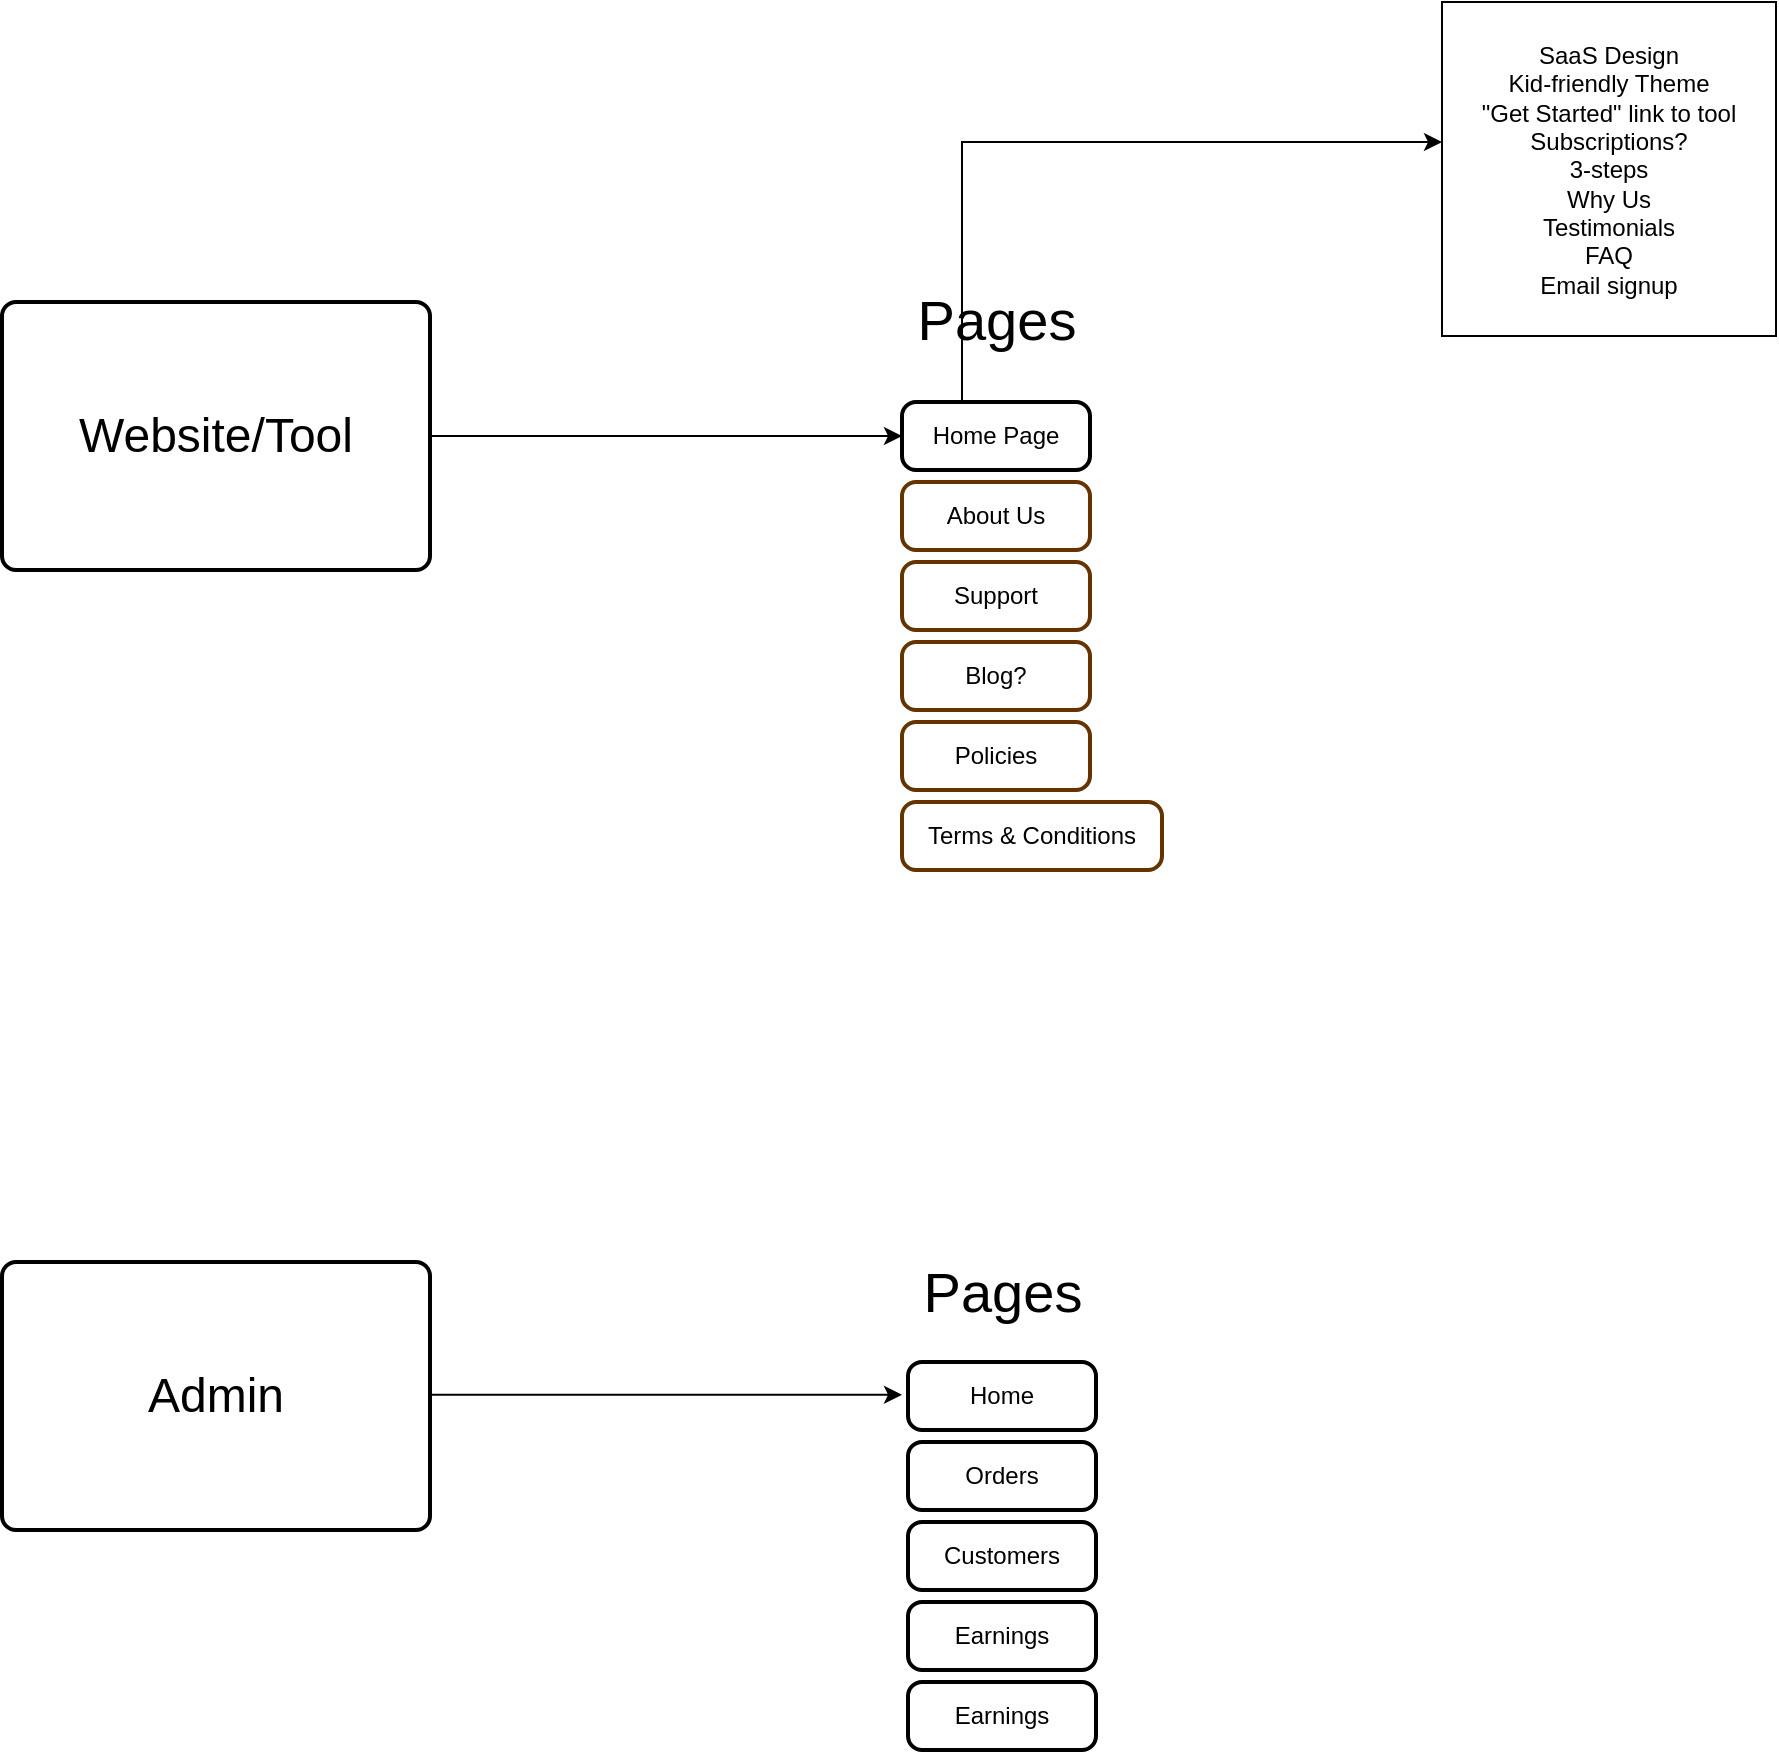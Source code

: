 <mxfile version="24.3.1" type="github">
  <diagram name="Page-1" id="Vd3vyi7NiTdGyAedGPBS">
    <mxGraphModel dx="2216" dy="766" grid="1" gridSize="10" guides="1" tooltips="1" connect="1" arrows="1" fold="1" page="1" pageScale="1" pageWidth="850" pageHeight="1100" math="0" shadow="0">
      <root>
        <mxCell id="0" />
        <mxCell id="1" parent="0" />
        <mxCell id="0hT-b1IgBU58Ld49_TAB-3" style="edgeStyle=orthogonalEdgeStyle;rounded=0;orthogonalLoop=1;jettySize=auto;html=1;" parent="1" edge="1" target="0hT-b1IgBU58Ld49_TAB-7">
          <mxGeometry relative="1" as="geometry">
            <mxPoint x="211.33" y="87.468" as="targetPoint" />
            <mxPoint x="-10" y="220" as="sourcePoint" />
            <Array as="points">
              <mxPoint x="-10" y="80" />
            </Array>
          </mxGeometry>
        </mxCell>
        <mxCell id="2" value="Home Page" style="rounded=1;absoluteArcSize=1;arcSize=14;whiteSpace=wrap;strokeWidth=2;" parent="1" vertex="1">
          <mxGeometry x="-40" y="210" width="94" height="34" as="geometry" />
        </mxCell>
        <mxCell id="jsz7eJaQHbYZsbQFyQcG-19" style="edgeStyle=orthogonalEdgeStyle;rounded=0;orthogonalLoop=1;jettySize=auto;html=1;entryX=0;entryY=0.5;entryDx=0;entryDy=0;" parent="1" source="jsz7eJaQHbYZsbQFyQcG-18" target="2" edge="1">
          <mxGeometry relative="1" as="geometry" />
        </mxCell>
        <mxCell id="jsz7eJaQHbYZsbQFyQcG-18" value="Website/Tool" style="rounded=1;absoluteArcSize=1;arcSize=14;whiteSpace=wrap;strokeWidth=2;fontSize=24;fontStyle=0" parent="1" vertex="1">
          <mxGeometry x="-490" y="160" width="214" height="134" as="geometry" />
        </mxCell>
        <mxCell id="0hT-b1IgBU58Ld49_TAB-7" value="SaaS Design&lt;div&gt;Kid-friendly Theme&lt;/div&gt;&lt;div&gt;&quot;Get Started&quot; link to tool&lt;/div&gt;&lt;div&gt;Subscriptions?&lt;/div&gt;&lt;div&gt;3-steps&lt;/div&gt;&lt;div&gt;Why Us&lt;/div&gt;&lt;div&gt;Testimonials&lt;br&gt;&lt;/div&gt;&lt;div&gt;FAQ&lt;/div&gt;&lt;div&gt;Email signup&lt;/div&gt;" style="whiteSpace=wrap;html=1;aspect=fixed;" parent="1" vertex="1">
          <mxGeometry x="230" y="10" width="167" height="167" as="geometry" />
        </mxCell>
        <mxCell id="0hT-b1IgBU58Ld49_TAB-8" value="About Us" style="rounded=1;absoluteArcSize=1;arcSize=14;whiteSpace=wrap;strokeWidth=2;strokeColor=#663300;" parent="1" vertex="1">
          <mxGeometry x="-40" y="250" width="94" height="34" as="geometry" />
        </mxCell>
        <mxCell id="0hT-b1IgBU58Ld49_TAB-9" value="Support" style="rounded=1;absoluteArcSize=1;arcSize=14;whiteSpace=wrap;strokeWidth=2;strokeColor=#663300;" parent="1" vertex="1">
          <mxGeometry x="-40" y="290" width="94" height="34" as="geometry" />
        </mxCell>
        <mxCell id="0hT-b1IgBU58Ld49_TAB-10" value="Blog?" style="rounded=1;absoluteArcSize=1;arcSize=14;whiteSpace=wrap;strokeWidth=2;strokeColor=#663300;" parent="1" vertex="1">
          <mxGeometry x="-40" y="330" width="94" height="34" as="geometry" />
        </mxCell>
        <mxCell id="0hT-b1IgBU58Ld49_TAB-11" value="Policies" style="rounded=1;absoluteArcSize=1;arcSize=14;whiteSpace=wrap;strokeWidth=2;strokeColor=#663300;" parent="1" vertex="1">
          <mxGeometry x="-40" y="370" width="94" height="34" as="geometry" />
        </mxCell>
        <mxCell id="0hT-b1IgBU58Ld49_TAB-12" value="Terms &amp; Conditions" style="rounded=1;absoluteArcSize=1;arcSize=14;whiteSpace=wrap;strokeWidth=2;strokeColor=#663300;" parent="1" vertex="1">
          <mxGeometry x="-40" y="410" width="130" height="34" as="geometry" />
        </mxCell>
        <mxCell id="Z3FgS5YY32eqxlGTtIqK-2" value="Admin" style="rounded=1;absoluteArcSize=1;arcSize=14;whiteSpace=wrap;strokeWidth=2;fontSize=24;fontStyle=0" parent="1" vertex="1">
          <mxGeometry x="-490" y="640" width="214" height="134" as="geometry" />
        </mxCell>
        <mxCell id="Z3FgS5YY32eqxlGTtIqK-3" style="edgeStyle=orthogonalEdgeStyle;rounded=0;orthogonalLoop=1;jettySize=auto;html=1;entryX=0;entryY=0.5;entryDx=0;entryDy=0;" parent="1" edge="1">
          <mxGeometry relative="1" as="geometry">
            <mxPoint x="-276" y="706.41" as="sourcePoint" />
            <mxPoint x="-40" y="706.41" as="targetPoint" />
          </mxGeometry>
        </mxCell>
        <mxCell id="x93w_qvQvLiPiuIbv9Rr-2" value="&lt;font style=&quot;font-size: 28px;&quot;&gt;Pages&lt;/font&gt;" style="text;html=1;align=center;verticalAlign=middle;resizable=0;points=[];autosize=1;strokeColor=none;fillColor=none;" vertex="1" parent="1">
          <mxGeometry x="-43" y="143.5" width="100" height="50" as="geometry" />
        </mxCell>
        <mxCell id="x93w_qvQvLiPiuIbv9Rr-3" value="Home" style="rounded=1;absoluteArcSize=1;arcSize=14;whiteSpace=wrap;strokeWidth=2;" vertex="1" parent="1">
          <mxGeometry x="-37" y="690" width="94" height="34" as="geometry" />
        </mxCell>
        <mxCell id="x93w_qvQvLiPiuIbv9Rr-4" value="&lt;font style=&quot;font-size: 28px;&quot;&gt;Pages&lt;/font&gt;" style="text;html=1;align=center;verticalAlign=middle;resizable=0;points=[];autosize=1;strokeColor=none;fillColor=none;" vertex="1" parent="1">
          <mxGeometry x="-40" y="630" width="100" height="50" as="geometry" />
        </mxCell>
        <mxCell id="x93w_qvQvLiPiuIbv9Rr-5" value="Orders" style="rounded=1;absoluteArcSize=1;arcSize=14;whiteSpace=wrap;strokeWidth=2;" vertex="1" parent="1">
          <mxGeometry x="-37" y="730" width="94" height="34" as="geometry" />
        </mxCell>
        <mxCell id="x93w_qvQvLiPiuIbv9Rr-6" value="Customers" style="rounded=1;absoluteArcSize=1;arcSize=14;whiteSpace=wrap;strokeWidth=2;" vertex="1" parent="1">
          <mxGeometry x="-37" y="770" width="94" height="34" as="geometry" />
        </mxCell>
        <mxCell id="x93w_qvQvLiPiuIbv9Rr-7" value="Earnings" style="rounded=1;absoluteArcSize=1;arcSize=14;whiteSpace=wrap;strokeWidth=2;" vertex="1" parent="1">
          <mxGeometry x="-37" y="810" width="94" height="34" as="geometry" />
        </mxCell>
        <mxCell id="x93w_qvQvLiPiuIbv9Rr-8" value="Earnings" style="rounded=1;absoluteArcSize=1;arcSize=14;whiteSpace=wrap;strokeWidth=2;" vertex="1" parent="1">
          <mxGeometry x="-37" y="850" width="94" height="34" as="geometry" />
        </mxCell>
      </root>
    </mxGraphModel>
  </diagram>
</mxfile>
